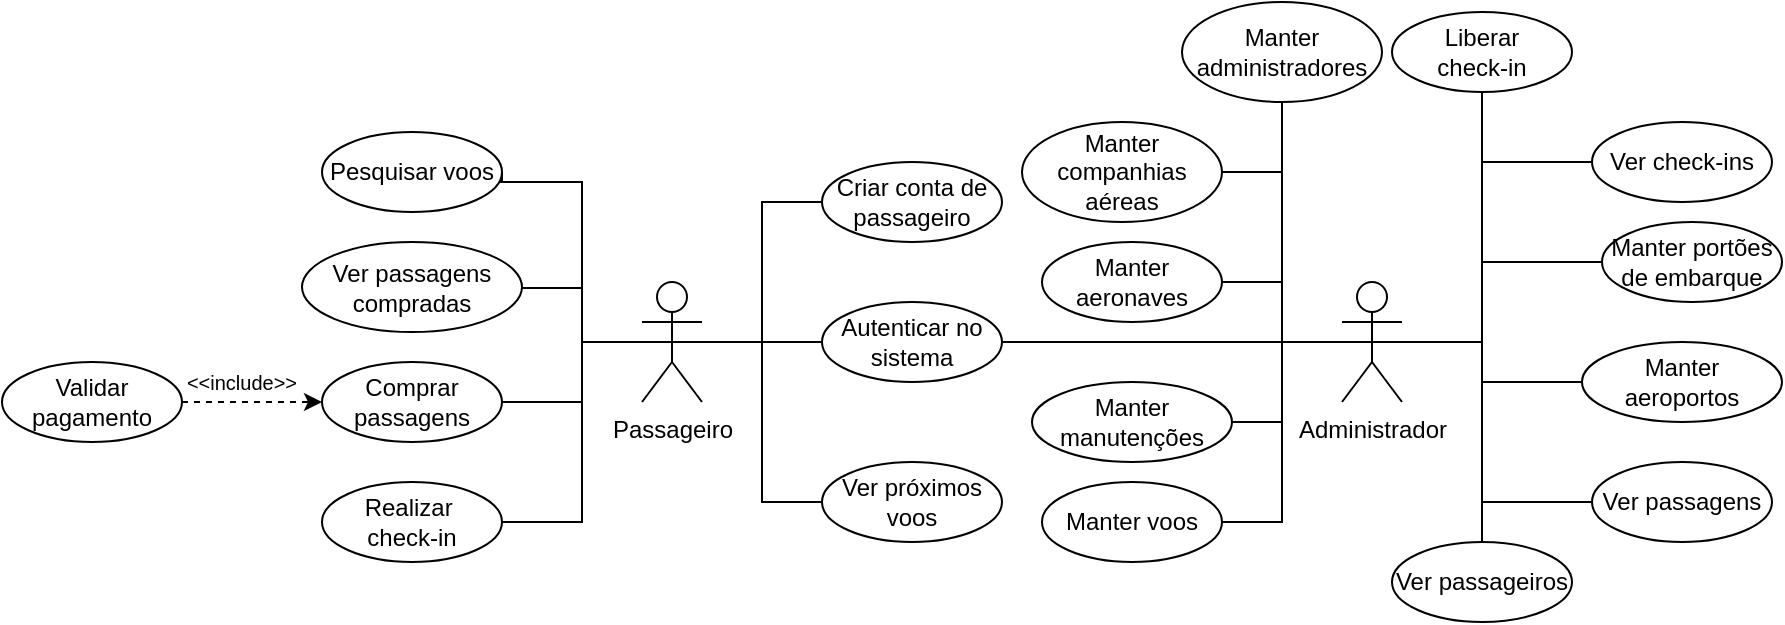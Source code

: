 <mxfile version="26.0.2">
  <diagram name="Página-1" id="lmha-517nniCLPN6JwKE">
    <mxGraphModel dx="989" dy="520" grid="1" gridSize="10" guides="1" tooltips="1" connect="1" arrows="1" fold="1" page="1" pageScale="1" pageWidth="827" pageHeight="1169" math="0" shadow="0">
      <root>
        <mxCell id="0" />
        <mxCell id="1" parent="0" />
        <mxCell id="qFhB5HEPBamgJlPAgSz2-9" style="edgeStyle=orthogonalEdgeStyle;rounded=0;orthogonalLoop=1;jettySize=auto;html=1;exitX=0.5;exitY=0.5;exitDx=0;exitDy=0;exitPerimeter=0;entryX=0;entryY=0.5;entryDx=0;entryDy=0;endArrow=none;endFill=0;" parent="1" source="qFhB5HEPBamgJlPAgSz2-1" target="GnrFOolTsA4xDCtrEcNS-4" edge="1">
          <mxGeometry relative="1" as="geometry">
            <Array as="points">
              <mxPoint x="450" y="350" />
              <mxPoint x="450" y="280" />
            </Array>
          </mxGeometry>
        </mxCell>
        <mxCell id="qFhB5HEPBamgJlPAgSz2-10" style="edgeStyle=orthogonalEdgeStyle;rounded=0;orthogonalLoop=1;jettySize=auto;html=1;exitX=0.5;exitY=0.5;exitDx=0;exitDy=0;exitPerimeter=0;entryX=1;entryY=0.5;entryDx=0;entryDy=0;endArrow=none;endFill=0;" parent="1" source="qFhB5HEPBamgJlPAgSz2-1" target="qFhB5HEPBamgJlPAgSz2-5" edge="1">
          <mxGeometry relative="1" as="geometry">
            <Array as="points">
              <mxPoint x="360" y="350" />
              <mxPoint x="360" y="270" />
              <mxPoint x="320" y="270" />
            </Array>
          </mxGeometry>
        </mxCell>
        <mxCell id="qFhB5HEPBamgJlPAgSz2-11" style="edgeStyle=orthogonalEdgeStyle;rounded=0;orthogonalLoop=1;jettySize=auto;html=1;exitX=0.5;exitY=0.5;exitDx=0;exitDy=0;exitPerimeter=0;entryX=1;entryY=0.5;entryDx=0;entryDy=0;endArrow=none;endFill=0;" parent="1" source="qFhB5HEPBamgJlPAgSz2-1" target="qFhB5HEPBamgJlPAgSz2-6" edge="1">
          <mxGeometry relative="1" as="geometry">
            <Array as="points">
              <mxPoint x="360" y="350" />
              <mxPoint x="360" y="380" />
            </Array>
          </mxGeometry>
        </mxCell>
        <mxCell id="qFhB5HEPBamgJlPAgSz2-12" style="edgeStyle=orthogonalEdgeStyle;rounded=0;orthogonalLoop=1;jettySize=auto;html=1;exitX=0.5;exitY=0.5;exitDx=0;exitDy=0;exitPerimeter=0;entryX=1;entryY=0.5;entryDx=0;entryDy=0;endArrow=none;endFill=0;" parent="1" source="qFhB5HEPBamgJlPAgSz2-1" target="qFhB5HEPBamgJlPAgSz2-7" edge="1">
          <mxGeometry relative="1" as="geometry">
            <Array as="points">
              <mxPoint x="360" y="350" />
              <mxPoint x="360" y="440" />
            </Array>
          </mxGeometry>
        </mxCell>
        <mxCell id="GnrFOolTsA4xDCtrEcNS-3" style="edgeStyle=orthogonalEdgeStyle;rounded=0;orthogonalLoop=1;jettySize=auto;html=1;exitX=0.5;exitY=0.5;exitDx=0;exitDy=0;exitPerimeter=0;entryX=0;entryY=0.5;entryDx=0;entryDy=0;endArrow=none;endFill=0;" parent="1" source="qFhB5HEPBamgJlPAgSz2-1" target="qFhB5HEPBamgJlPAgSz2-4" edge="1">
          <mxGeometry relative="1" as="geometry">
            <Array as="points" />
          </mxGeometry>
        </mxCell>
        <mxCell id="GnrFOolTsA4xDCtrEcNS-5" style="edgeStyle=orthogonalEdgeStyle;rounded=0;orthogonalLoop=1;jettySize=auto;html=1;exitX=0.5;exitY=0.5;exitDx=0;exitDy=0;exitPerimeter=0;entryX=0;entryY=0.5;entryDx=0;entryDy=0;strokeColor=default;endArrow=none;endFill=0;" parent="1" source="qFhB5HEPBamgJlPAgSz2-1" target="GnrFOolTsA4xDCtrEcNS-1" edge="1">
          <mxGeometry relative="1" as="geometry" />
        </mxCell>
        <mxCell id="in6-VWhSKFkth-PQ7jhl-5" style="edgeStyle=orthogonalEdgeStyle;rounded=0;orthogonalLoop=1;jettySize=auto;html=1;exitX=0.5;exitY=0.5;exitDx=0;exitDy=0;exitPerimeter=0;entryX=1;entryY=0.5;entryDx=0;entryDy=0;endArrow=none;endFill=0;" edge="1" parent="1" source="qFhB5HEPBamgJlPAgSz2-1" target="in6-VWhSKFkth-PQ7jhl-4">
          <mxGeometry relative="1" as="geometry">
            <mxPoint x="404.793" y="270" as="targetPoint" />
            <Array as="points">
              <mxPoint x="360" y="350" />
              <mxPoint x="360" y="323" />
              <mxPoint x="265" y="323" />
            </Array>
          </mxGeometry>
        </mxCell>
        <mxCell id="qFhB5HEPBamgJlPAgSz2-1" value="Passageiro" style="shape=umlActor;verticalLabelPosition=bottom;verticalAlign=top;html=1;outlineConnect=0;" parent="1" vertex="1">
          <mxGeometry x="390" y="320" width="30" height="60" as="geometry" />
        </mxCell>
        <mxCell id="qFhB5HEPBamgJlPAgSz2-34" style="edgeStyle=orthogonalEdgeStyle;rounded=0;orthogonalLoop=1;jettySize=auto;html=1;exitX=0.5;exitY=0.5;exitDx=0;exitDy=0;exitPerimeter=0;entryX=0;entryY=0.5;entryDx=0;entryDy=0;endArrow=none;endFill=0;" parent="1" source="qFhB5HEPBamgJlPAgSz2-3" target="qFhB5HEPBamgJlPAgSz2-16" edge="1">
          <mxGeometry relative="1" as="geometry">
            <Array as="points">
              <mxPoint x="810" y="350" />
              <mxPoint x="810" y="370" />
            </Array>
            <mxPoint x="755" y="354.99" as="sourcePoint" />
            <mxPoint x="830" y="370" as="targetPoint" />
          </mxGeometry>
        </mxCell>
        <mxCell id="qFhB5HEPBamgJlPAgSz2-35" style="edgeStyle=orthogonalEdgeStyle;rounded=0;orthogonalLoop=1;jettySize=auto;html=1;exitX=0.5;exitY=0.5;exitDx=0;exitDy=0;exitPerimeter=0;entryX=0;entryY=0.5;entryDx=0;entryDy=0;endArrow=none;endFill=0;" parent="1" source="qFhB5HEPBamgJlPAgSz2-3" target="qFhB5HEPBamgJlPAgSz2-17" edge="1">
          <mxGeometry relative="1" as="geometry">
            <Array as="points">
              <mxPoint x="810" y="350" />
              <mxPoint x="810" y="310" />
            </Array>
          </mxGeometry>
        </mxCell>
        <mxCell id="qFhB5HEPBamgJlPAgSz2-36" style="edgeStyle=orthogonalEdgeStyle;rounded=0;orthogonalLoop=1;jettySize=auto;html=1;exitX=0.5;exitY=0.5;exitDx=0;exitDy=0;exitPerimeter=0;entryX=0;entryY=0.5;entryDx=0;entryDy=0;endArrow=none;endFill=0;" parent="1" source="qFhB5HEPBamgJlPAgSz2-3" target="qFhB5HEPBamgJlPAgSz2-32" edge="1">
          <mxGeometry relative="1" as="geometry">
            <Array as="points">
              <mxPoint x="810" y="350" />
              <mxPoint x="810" y="430" />
            </Array>
          </mxGeometry>
        </mxCell>
        <mxCell id="qFhB5HEPBamgJlPAgSz2-37" style="edgeStyle=orthogonalEdgeStyle;rounded=0;orthogonalLoop=1;jettySize=auto;html=1;exitX=0.5;exitY=0.5;exitDx=0;exitDy=0;exitPerimeter=0;entryX=1;entryY=0.5;entryDx=0;entryDy=0;endArrow=none;endFill=0;" parent="1" source="qFhB5HEPBamgJlPAgSz2-3" target="qFhB5HEPBamgJlPAgSz2-18" edge="1">
          <mxGeometry relative="1" as="geometry">
            <Array as="points">
              <mxPoint x="710" y="350" />
              <mxPoint x="710" y="265" />
            </Array>
          </mxGeometry>
        </mxCell>
        <mxCell id="qFhB5HEPBamgJlPAgSz2-38" style="edgeStyle=orthogonalEdgeStyle;rounded=0;orthogonalLoop=1;jettySize=auto;html=1;exitX=0.5;exitY=0.5;exitDx=0;exitDy=0;exitPerimeter=0;entryX=1;entryY=0.5;entryDx=0;entryDy=0;endArrow=none;endFill=0;" parent="1" source="qFhB5HEPBamgJlPAgSz2-3" target="qFhB5HEPBamgJlPAgSz2-15" edge="1">
          <mxGeometry relative="1" as="geometry" />
        </mxCell>
        <mxCell id="qFhB5HEPBamgJlPAgSz2-39" style="edgeStyle=orthogonalEdgeStyle;rounded=0;orthogonalLoop=1;jettySize=auto;html=1;exitX=0.5;exitY=0.5;exitDx=0;exitDy=0;exitPerimeter=0;entryX=1;entryY=0.5;entryDx=0;entryDy=0;endArrow=none;endFill=0;" parent="1" source="qFhB5HEPBamgJlPAgSz2-3" target="qFhB5HEPBamgJlPAgSz2-21" edge="1">
          <mxGeometry relative="1" as="geometry">
            <Array as="points">
              <mxPoint x="710" y="350" />
              <mxPoint x="710" y="390" />
            </Array>
          </mxGeometry>
        </mxCell>
        <mxCell id="GnrFOolTsA4xDCtrEcNS-15" value="" style="edgeStyle=orthogonalEdgeStyle;rounded=0;orthogonalLoop=1;jettySize=auto;html=1;endArrow=none;endFill=0;entryX=1;entryY=0.5;entryDx=0;entryDy=0;" parent="1" source="qFhB5HEPBamgJlPAgSz2-3" target="qFhB5HEPBamgJlPAgSz2-13" edge="1">
          <mxGeometry relative="1" as="geometry">
            <Array as="points">
              <mxPoint x="710" y="350" />
              <mxPoint x="710" y="440" />
            </Array>
            <mxPoint x="710" y="440" as="targetPoint" />
          </mxGeometry>
        </mxCell>
        <mxCell id="GnrFOolTsA4xDCtrEcNS-16" style="edgeStyle=orthogonalEdgeStyle;rounded=0;orthogonalLoop=1;jettySize=auto;html=1;exitX=0.5;exitY=0.5;exitDx=0;exitDy=0;exitPerimeter=0;entryX=0.5;entryY=1;entryDx=0;entryDy=0;endArrow=none;endFill=0;" parent="1" source="qFhB5HEPBamgJlPAgSz2-3" target="GnrFOolTsA4xDCtrEcNS-13" edge="1">
          <mxGeometry relative="1" as="geometry">
            <Array as="points">
              <mxPoint x="810" y="350" />
              <mxPoint x="810" y="260" />
              <mxPoint x="910" y="260" />
            </Array>
          </mxGeometry>
        </mxCell>
        <mxCell id="GnrFOolTsA4xDCtrEcNS-17" style="edgeStyle=orthogonalEdgeStyle;rounded=0;orthogonalLoop=1;jettySize=auto;html=1;exitX=0.5;exitY=0.5;exitDx=0;exitDy=0;exitPerimeter=0;entryX=0.5;entryY=1;entryDx=0;entryDy=0;endArrow=none;endFill=0;" parent="1" source="qFhB5HEPBamgJlPAgSz2-3" target="GnrFOolTsA4xDCtrEcNS-11" edge="1">
          <mxGeometry relative="1" as="geometry">
            <Array as="points">
              <mxPoint x="710" y="350" />
              <mxPoint x="710" y="240" />
            </Array>
          </mxGeometry>
        </mxCell>
        <mxCell id="in6-VWhSKFkth-PQ7jhl-1" style="edgeStyle=orthogonalEdgeStyle;rounded=0;orthogonalLoop=1;jettySize=auto;html=1;exitX=0.5;exitY=0.5;exitDx=0;exitDy=0;exitPerimeter=0;entryX=1;entryY=0.5;entryDx=0;entryDy=0;endArrow=none;endFill=0;" edge="1" parent="1" source="qFhB5HEPBamgJlPAgSz2-3" target="qFhB5HEPBamgJlPAgSz2-4">
          <mxGeometry relative="1" as="geometry" />
        </mxCell>
        <mxCell id="qFhB5HEPBamgJlPAgSz2-3" value="Administrador" style="shape=umlActor;verticalLabelPosition=bottom;verticalAlign=top;html=1;outlineConnect=0;" parent="1" vertex="1">
          <mxGeometry x="740" y="320" width="30" height="60" as="geometry" />
        </mxCell>
        <mxCell id="qFhB5HEPBamgJlPAgSz2-4" value="&lt;div&gt;Autenticar no&lt;/div&gt;&lt;div&gt;sistema&lt;br&gt;&lt;/div&gt;" style="ellipse;whiteSpace=wrap;html=1;" parent="1" vertex="1">
          <mxGeometry x="480" y="330" width="90" height="40" as="geometry" />
        </mxCell>
        <mxCell id="qFhB5HEPBamgJlPAgSz2-6" value="Comprar passagens" style="ellipse;whiteSpace=wrap;html=1;" parent="1" vertex="1">
          <mxGeometry x="230" y="360" width="90" height="40" as="geometry" />
        </mxCell>
        <mxCell id="qFhB5HEPBamgJlPAgSz2-7" value="&lt;div&gt;Realizar&amp;nbsp;&lt;/div&gt;&lt;div&gt;check-in&lt;/div&gt;" style="ellipse;whiteSpace=wrap;html=1;" parent="1" vertex="1">
          <mxGeometry x="230" y="420" width="90" height="40" as="geometry" />
        </mxCell>
        <mxCell id="qFhB5HEPBamgJlPAgSz2-13" value="Manter voos" style="ellipse;whiteSpace=wrap;html=1;" parent="1" vertex="1">
          <mxGeometry x="590" y="420" width="90" height="40" as="geometry" />
        </mxCell>
        <mxCell id="qFhB5HEPBamgJlPAgSz2-15" value="Manter aeronaves" style="ellipse;whiteSpace=wrap;html=1;" parent="1" vertex="1">
          <mxGeometry x="590" y="300" width="90" height="40" as="geometry" />
        </mxCell>
        <mxCell id="qFhB5HEPBamgJlPAgSz2-16" value="Manter aeroportos" style="ellipse;whiteSpace=wrap;html=1;" parent="1" vertex="1">
          <mxGeometry x="860" y="350" width="100" height="40" as="geometry" />
        </mxCell>
        <mxCell id="qFhB5HEPBamgJlPAgSz2-17" value="Manter portões de embarque" style="ellipse;whiteSpace=wrap;html=1;" parent="1" vertex="1">
          <mxGeometry x="870" y="290" width="90" height="40" as="geometry" />
        </mxCell>
        <mxCell id="qFhB5HEPBamgJlPAgSz2-18" value="Manter companhias aéreas" style="ellipse;whiteSpace=wrap;html=1;" parent="1" vertex="1">
          <mxGeometry x="580" y="240" width="100" height="50" as="geometry" />
        </mxCell>
        <mxCell id="qFhB5HEPBamgJlPAgSz2-21" value="Manter manutenções" style="ellipse;whiteSpace=wrap;html=1;" parent="1" vertex="1">
          <mxGeometry x="585" y="370" width="100" height="40" as="geometry" />
        </mxCell>
        <mxCell id="qFhB5HEPBamgJlPAgSz2-32" value="Ver passagens" style="ellipse;whiteSpace=wrap;html=1;" parent="1" vertex="1">
          <mxGeometry x="865" y="410" width="90" height="40" as="geometry" />
        </mxCell>
        <mxCell id="GnrFOolTsA4xDCtrEcNS-1" value="Ver próximos voos" style="ellipse;whiteSpace=wrap;html=1;" parent="1" vertex="1">
          <mxGeometry x="480" y="410" width="90" height="40" as="geometry" />
        </mxCell>
        <mxCell id="GnrFOolTsA4xDCtrEcNS-4" value="Criar conta de passageiro" style="ellipse;whiteSpace=wrap;html=1;" parent="1" vertex="1">
          <mxGeometry x="480" y="260" width="90" height="40" as="geometry" />
        </mxCell>
        <mxCell id="GnrFOolTsA4xDCtrEcNS-7" style="edgeStyle=orthogonalEdgeStyle;rounded=0;orthogonalLoop=1;jettySize=auto;html=1;exitX=0.5;exitY=0.5;exitDx=0;exitDy=0;exitPerimeter=0;entryX=0.5;entryY=0;entryDx=0;entryDy=0;endArrow=none;endFill=0;" parent="1" source="qFhB5HEPBamgJlPAgSz2-3" target="GnrFOolTsA4xDCtrEcNS-8" edge="1">
          <mxGeometry relative="1" as="geometry">
            <mxPoint x="760" y="400" as="sourcePoint" />
            <Array as="points">
              <mxPoint x="810" y="350" />
              <mxPoint x="810" y="460" />
            </Array>
          </mxGeometry>
        </mxCell>
        <mxCell id="GnrFOolTsA4xDCtrEcNS-8" value="Ver passageiros" style="ellipse;whiteSpace=wrap;html=1;" parent="1" vertex="1">
          <mxGeometry x="765" y="450" width="90" height="40" as="geometry" />
        </mxCell>
        <mxCell id="GnrFOolTsA4xDCtrEcNS-11" value="Manter administradores" style="ellipse;whiteSpace=wrap;html=1;" parent="1" vertex="1">
          <mxGeometry x="660" y="180" width="100" height="50" as="geometry" />
        </mxCell>
        <mxCell id="GnrFOolTsA4xDCtrEcNS-13" value="Ver check-ins" style="ellipse;whiteSpace=wrap;html=1;" parent="1" vertex="1">
          <mxGeometry x="865" y="240" width="90" height="40" as="geometry" />
        </mxCell>
        <mxCell id="in6-VWhSKFkth-PQ7jhl-2" value="&lt;div&gt;Liberar&lt;/div&gt;&lt;div&gt;check-in&lt;/div&gt;" style="ellipse;whiteSpace=wrap;html=1;" vertex="1" parent="1">
          <mxGeometry x="765" y="185" width="90" height="40" as="geometry" />
        </mxCell>
        <mxCell id="in6-VWhSKFkth-PQ7jhl-3" style="edgeStyle=orthogonalEdgeStyle;rounded=0;orthogonalLoop=1;jettySize=auto;html=1;exitX=0.5;exitY=0.5;exitDx=0;exitDy=0;exitPerimeter=0;entryX=0.5;entryY=1;entryDx=0;entryDy=0;endArrow=none;endFill=0;" edge="1" parent="1" source="qFhB5HEPBamgJlPAgSz2-3" target="in6-VWhSKFkth-PQ7jhl-2">
          <mxGeometry relative="1" as="geometry">
            <mxPoint x="810" y="230" as="targetPoint" />
            <Array as="points">
              <mxPoint x="810" y="350" />
              <mxPoint x="810" y="225" />
            </Array>
          </mxGeometry>
        </mxCell>
        <mxCell id="in6-VWhSKFkth-PQ7jhl-4" value="Ver passagens compradas" style="ellipse;whiteSpace=wrap;html=1;" vertex="1" parent="1">
          <mxGeometry x="220" y="300" width="110" height="45" as="geometry" />
        </mxCell>
        <mxCell id="in6-VWhSKFkth-PQ7jhl-7" style="edgeStyle=orthogonalEdgeStyle;rounded=0;orthogonalLoop=1;jettySize=auto;html=1;exitX=1;exitY=0.5;exitDx=0;exitDy=0;entryX=0;entryY=0.5;entryDx=0;entryDy=0;dashed=1;" edge="1" parent="1" source="in6-VWhSKFkth-PQ7jhl-6" target="qFhB5HEPBamgJlPAgSz2-6">
          <mxGeometry relative="1" as="geometry" />
        </mxCell>
        <mxCell id="in6-VWhSKFkth-PQ7jhl-6" value="Validar pagamento" style="ellipse;whiteSpace=wrap;html=1;" vertex="1" parent="1">
          <mxGeometry x="70" y="360" width="90" height="40" as="geometry" />
        </mxCell>
        <mxCell id="in6-VWhSKFkth-PQ7jhl-8" value="&lt;font style=&quot;font-size: 10px;&quot;&gt;&amp;lt;&amp;lt;include&amp;gt;&amp;gt;&lt;/font&gt;" style="text;html=1;align=center;verticalAlign=middle;whiteSpace=wrap;rounded=0;" vertex="1" parent="1">
          <mxGeometry x="160" y="360" width="60" height="20" as="geometry" />
        </mxCell>
        <mxCell id="in6-VWhSKFkth-PQ7jhl-10" value="" style="edgeStyle=orthogonalEdgeStyle;rounded=0;orthogonalLoop=1;jettySize=auto;html=1;exitX=0.5;exitY=0.5;exitDx=0;exitDy=0;exitPerimeter=0;entryX=0.5;entryY=1;entryDx=0;entryDy=0;endArrow=none;endFill=0;" edge="1" parent="1" source="qFhB5HEPBamgJlPAgSz2-1" target="qFhB5HEPBamgJlPAgSz2-5">
          <mxGeometry relative="1" as="geometry">
            <mxPoint x="275" y="350" as="targetPoint" />
            <mxPoint x="405" y="350" as="sourcePoint" />
            <Array as="points">
              <mxPoint x="360" y="350" />
              <mxPoint x="360" y="270" />
            </Array>
          </mxGeometry>
        </mxCell>
        <mxCell id="qFhB5HEPBamgJlPAgSz2-5" value="Pesquisar voos" style="ellipse;whiteSpace=wrap;html=1;" parent="1" vertex="1">
          <mxGeometry x="230" y="245" width="90" height="40" as="geometry" />
        </mxCell>
      </root>
    </mxGraphModel>
  </diagram>
</mxfile>
